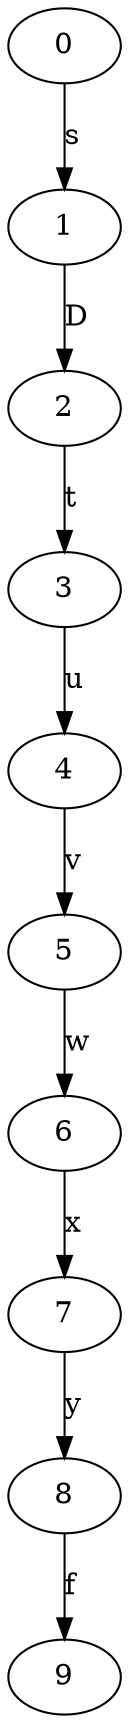 digraph {
		0 -> 1[label="s"];
		1 -> 2[label="D"];
		2 -> 3[label="t"];
		3 -> 4[label="u"];
		4 -> 5[label="v"];
		5 -> 6[label="w"];
		6 -> 7[label="x"];
		7 -> 8[label="y"];
		8 -> 9[label="f"];
	}
	

